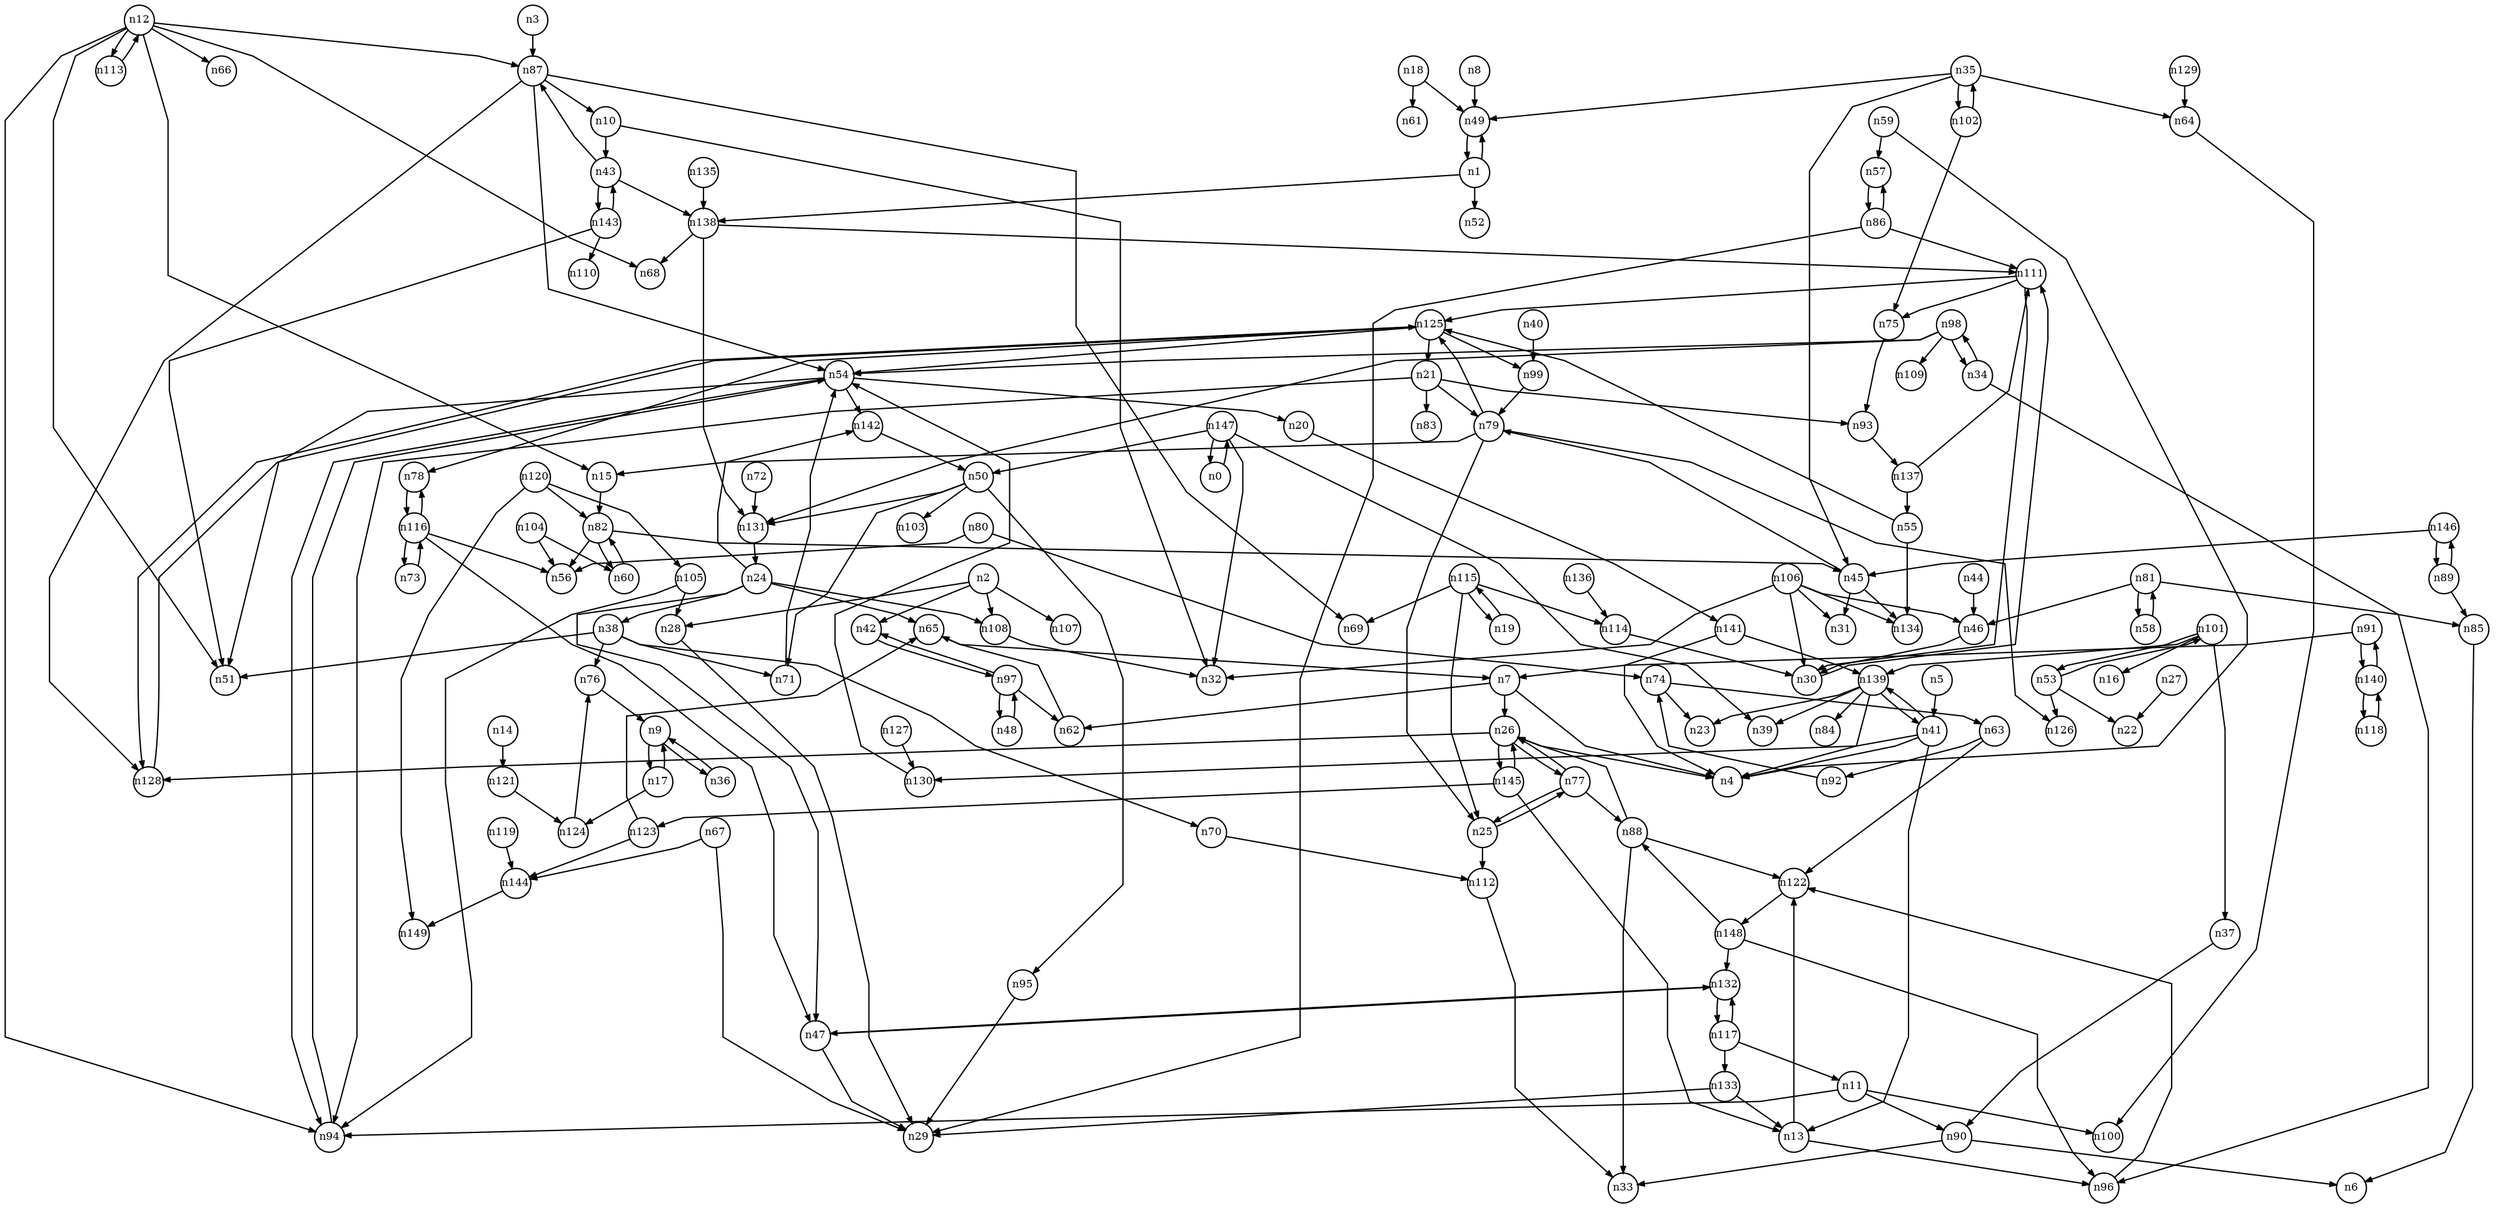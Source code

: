 digraph G{
splines=polyline;
ranksep=0.22;
nodesep=0.22;
nodesize=0.32;
fontsize=8
edge [arrowsize=0.5]
node [fontsize=8 shape=circle width=0.32 fixedsize=shape];

n49 -> n1
n1 -> n49
n1 -> n52
n1 -> n138
n138 -> n68
n138 -> n111
n138 -> n131
n28 -> n29
n2 -> n28
n2 -> n42
n2 -> n107
n2 -> n108
n42 -> n97
n108 -> n32
n87 -> n10
n87 -> n54
n87 -> n69
n87 -> n128
n3 -> n87
n41 -> n4
n41 -> n13
n41 -> n130
n41 -> n139
n5 -> n41
n7 -> n4
n7 -> n62
n7 -> n26
n62 -> n65
n8 -> n49
n17 -> n124
n17 -> n9
n9 -> n17
n9 -> n36
n36 -> n9
n10 -> n32
n10 -> n43
n90 -> n6
n90 -> n33
n11 -> n90
n11 -> n94
n11 -> n100
n94 -> n54
n15 -> n82
n12 -> n15
n12 -> n51
n12 -> n66
n12 -> n68
n12 -> n87
n12 -> n94
n12 -> n113
n113 -> n12
n96 -> n122
n13 -> n96
n13 -> n122
n122 -> n148
n121 -> n124
n14 -> n121
n82 -> n45
n82 -> n56
n82 -> n60
n124 -> n76
n18 -> n49
n18 -> n61
n21 -> n83
n21 -> n93
n21 -> n94
n21 -> n79
n93 -> n137
n38 -> n51
n38 -> n70
n38 -> n71
n38 -> n76
n24 -> n38
n24 -> n47
n24 -> n65
n24 -> n108
n24 -> n142
n47 -> n29
n47 -> n132
n65 -> n7
n142 -> n50
n112 -> n33
n25 -> n112
n25 -> n77
n26 -> n4
n26 -> n77
n26 -> n128
n26 -> n145
n77 -> n25
n77 -> n88
n77 -> n26
n128 -> n125
n145 -> n13
n145 -> n123
n145 -> n26
n27 -> n22
n34 -> n96
n34 -> n98
n45 -> n31
n45 -> n134
n45 -> n79
n35 -> n45
n35 -> n49
n35 -> n64
n35 -> n102
n64 -> n100
n37 -> n90
n70 -> n112
n71 -> n54
n76 -> n9
n99 -> n79
n40 -> n99
n130 -> n54
n43 -> n87
n43 -> n138
n43 -> n143
n143 -> n51
n143 -> n110
n143 -> n43
n46 -> n30
n44 -> n46
n30 -> n111
n50 -> n71
n50 -> n95
n50 -> n103
n50 -> n131
n95 -> n29
n131 -> n24
n53 -> n22
n53 -> n126
n53 -> n101
n20 -> n141
n54 -> n20
n54 -> n51
n54 -> n94
n54 -> n142
n55 -> n134
n55 -> n125
n59 -> n4
n59 -> n57
n57 -> n86
n63 -> n122
n63 -> n92
n67 -> n29
n67 -> n144
n144 -> n149
n72 -> n131
n74 -> n23
n74 -> n63
n88 -> n33
n88 -> n122
n88 -> n26
n79 -> n15
n79 -> n25
n79 -> n125
n79 -> n126
n125 -> n21
n125 -> n54
n125 -> n78
n125 -> n99
n125 -> n128
n80 -> n56
n80 -> n74
n81 -> n46
n81 -> n58
n81 -> n85
n58 -> n81
n85 -> n6
n60 -> n82
n86 -> n29
n86 -> n57
n86 -> n111
n111 -> n30
n111 -> n75
n111 -> n125
n89 -> n85
n89 -> n146
n91 -> n7
n91 -> n140
n92 -> n74
n137 -> n55
n137 -> n111
n97 -> n42
n97 -> n48
n97 -> n62
n48 -> n97
n98 -> n34
n98 -> n54
n98 -> n109
n98 -> n131
n101 -> n16
n101 -> n37
n101 -> n53
n101 -> n139
n139 -> n4
n139 -> n23
n139 -> n39
n139 -> n41
n139 -> n84
n102 -> n35
n102 -> n75
n75 -> n93
n104 -> n56
n104 -> n60
n105 -> n28
n105 -> n94
n106 -> n30
n106 -> n31
n106 -> n32
n106 -> n46
n106 -> n134
n114 -> n30
n19 -> n115
n115 -> n19
n115 -> n25
n115 -> n69
n115 -> n114
n116 -> n47
n116 -> n56
n116 -> n73
n116 -> n78
n73 -> n116
n78 -> n116
n117 -> n11
n117 -> n132
n117 -> n133
n132 -> n47
n132 -> n117
n133 -> n13
n133 -> n29
n119 -> n144
n120 -> n82
n120 -> n105
n120 -> n149
n123 -> n65
n123 -> n144
n127 -> n130
n129 -> n64
n135 -> n138
n136 -> n114
n140 -> n91
n140 -> n118
n118 -> n140
n141 -> n4
n141 -> n139
n146 -> n45
n146 -> n89
n0 -> n147
n147 -> n0
n147 -> n32
n147 -> n39
n147 -> n50
n148 -> n88
n148 -> n96
n148 -> n132
}
